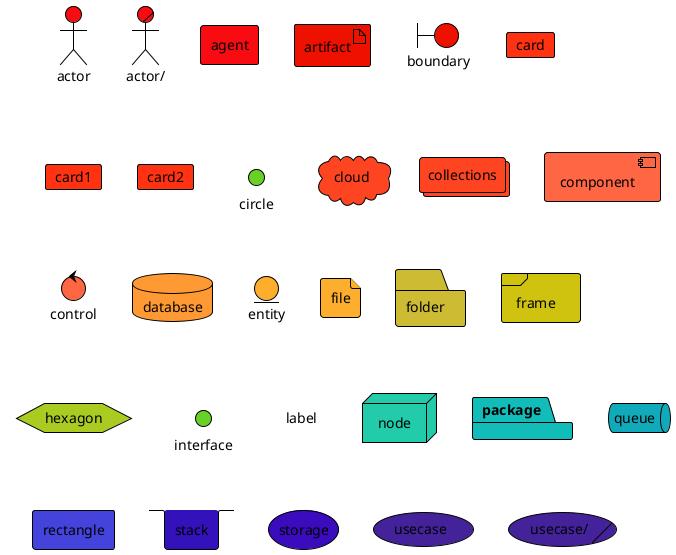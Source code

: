 @startuml
<style>
actor {
  BackGroundColor #f80c12
  LineThickness 1
  LineColor black
}
agent {
  BackGroundColor #f80c12
  LineThickness 1
  LineColor black
}
artifact {
  BackGroundColor #ee1100
  LineThickness 1
  LineColor black
}
boundary {
  BackGroundColor #ee1100
  LineThickness 1
  LineColor black
}
card {
  BackGroundColor #ff3311
  LineThickness 1
  LineColor black
}
card1 {
  BackGroundColor #ff3300
  LineThickness 2
  LineColor red
}
card2 {
  BackGroundColor #ff0000
  LineThickness 3
  LineColor blue
}
circle {
  BackGroundColor #ff3311
  LineThickness 1
  LineColor black
}
cloud {
  BackGroundColor #ff4422
  LineThickness 1
  LineColor black
}
collections {
  BackGroundColor #ff4422
  LineThickness 1
  LineColor black
}
component {
  BackGroundColor #ff6644
  LineThickness 1
  LineColor black
}
control {
  BackGroundColor #ff6644
  LineThickness 1
  LineColor black
}
database {
  BackGroundColor #ff9933
  LineThickness 1
  LineColor black
}
entity {
  BackGroundColor #feae2d
  LineThickness 1
  LineColor black
}
file {
  BackGroundColor #feae2d
  LineThickness 1
  LineColor black
}
folder {
  BackGroundColor #ccbb33
  LineThickness 1
  LineColor black
}
frame {
  BackGroundColor #d0c310
  LineThickness 1
  LineColor black
}
hexagon {
  BackGroundColor #aacc22
  LineThickness 1
  LineColor black
}
interface {
  BackGroundColor #69d025
  LineThickness 1
  LineColor black
}
label {
  BackGroundColor black
  LineThickness 1
  LineColor black
}
node {
  BackGroundColor #22ccaa
  LineThickness 1
  LineColor black
}
package {
  BackGroundColor #12bdb9
  LineThickness 1
  LineColor black
}
queue {
  BackGroundColor #11aabb
  LineThickness 1
  LineColor black
}
rectangle {
  BackGroundColor #4444dd
  LineThickness 1
  LineColor black
}
stack {
  BackGroundColor #3311bb
  LineThickness 1
  LineColor black
}
storage {
  BackGroundColor #3b0cbd
  LineThickness 1
  LineColor black
}
usecase {
  BackGroundColor #442299
  LineThickness 1
  LineColor black
}
</style>
  actor actor
  actor/ "actor/"
  agent agent
  artifact artifact
  boundary boundary
  card card
  card card1
  card card2
  circle circle
  cloud cloud
  collections collections
  component component
  control control
  database database
  entity entity
  file file
  folder folder
  frame frame
  hexagon hexagon
  interface interface
  label label
  node node
  package package
  queue queue
  rectangle rectangle
  stack stack
  storage storage
  usecase usecase
  usecase/ "usecase/"
@enduml